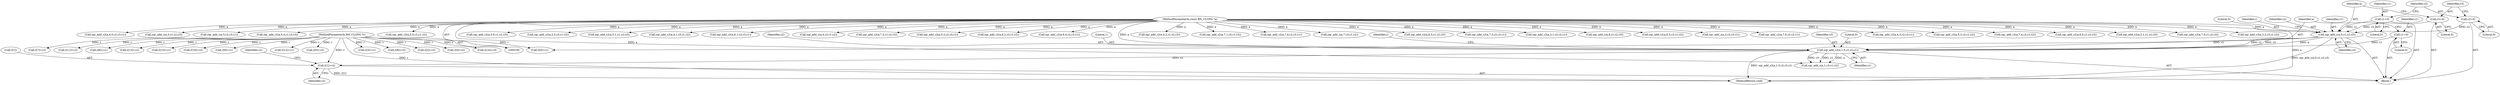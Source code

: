 digraph "0_openssl_a7a44ba55cb4f884c6bc9ceac90072dea38e66d0_2@array" {
"1000137" [label="(Call,r[1]=c2)"];
"1000130" [label="(Call,sqr_add_c2(a,1,0,c2,c3,c1))"];
"1000116" [label="(Call,sqr_add_c(a,0,c1,c2,c3))"];
"1000102" [label="(MethodParameterIn,const BN_ULONG *a)"];
"1000107" [label="(Call,c1=0)"];
"1000110" [label="(Call,c2=0)"];
"1000113" [label="(Call,c3=0)"];
"1000127" [label="(Call,c1=0)"];
"1000101" [label="(MethodParameterIn,BN_ULONG *r)"];
"1000287" [label="(Call,sqr_add_c2(a,6,1,c2,c3,c1))"];
"1000316" [label="(Call,sqr_add_c(a,4,c3,c1,c2))"];
"1000351" [label="(Call,sqr_add_c2(a,7,2,c1,c2,c3))"];
"1000110" [label="(Call,c2=0)"];
"1000294" [label="(Call,sqr_add_c2(a,5,2,c2,c3,c1))"];
"1000422" [label="(Call,r[11]=c3)"];
"1000108" [label="(Identifier,c1)"];
"1000131" [label="(Identifier,a)"];
"1000272" [label="(Call,r[6]=c1)"];
"1000107" [label="(Call,c1=0)"];
"1000329" [label="(Call,sqr_add_c2(a,6,2,c3,c1,c2))"];
"1000386" [label="(Call,sqr_add_c2(a,6,4,c2,c3,c1))"];
"1000114" [label="(Identifier,c3)"];
"1000482" [label="(MethodReturn,void)"];
"1000103" [label="(Block,)"];
"1000124" [label="(Identifier,r)"];
"1000251" [label="(Call,sqr_add_c2(a,4,2,c1,c2,c3))"];
"1000458" [label="(Call,r[13]=c2)"];
"1000336" [label="(Call,sqr_add_c2(a,7,1,c3,c1,c2))"];
"1000451" [label="(Call,sqr_add_c2(a,7,6,c2,c3,c1))"];
"1000466" [label="(Call,sqr_add_c(a,7,c3,c1,c2))"];
"1000139" [label="(Identifier,r)"];
"1000120" [label="(Identifier,c2)"];
"1000113" [label="(Call,c3=0)"];
"1000477" [label="(Call,r[15]=c1)"];
"1000358" [label="(Call,sqr_add_c2(a,6,3,c1,c2,c3))"];
"1000121" [label="(Identifier,c3)"];
"1000393" [label="(Call,sqr_add_c2(a,7,3,c2,c3,c1))"];
"1000194" [label="(Call,sqr_add_c2(a,3,1,c2,c3,c1))"];
"1000400" [label="(Call,r[10]=c2)"];
"1000130" [label="(Call,sqr_add_c2(a,1,0,c2,c3,c1))"];
"1000129" [label="(Literal,0)"];
"1000102" [label="(MethodParameterIn,const BN_ULONG *a)"];
"1000430" [label="(Call,sqr_add_c(a,6,c1,c2,c3))"];
"1000415" [label="(Call,sqr_add_c2(a,6,5,c3,c1,c2))"];
"1000188" [label="(Call,sqr_add_c(a,2,c2,c3,c1))"];
"1000128" [label="(Identifier,c1)"];
"1000101" [label="(MethodParameterIn,BN_ULONG *r)"];
"1000372" [label="(Call,r[9]=c1)"];
"1000280" [label="(Call,sqr_add_c2(a,7,0,c2,c3,c1))"];
"1000443" [label="(Call,r[12]=c1)"];
"1000119" [label="(Identifier,c1)"];
"1000122" [label="(Call,r[0]=c1)"];
"1000301" [label="(Call,sqr_add_c2(a,4,3,c2,c3,c1))"];
"1000322" [label="(Call,sqr_add_c2(a,5,3,c3,c1,c2))"];
"1000237" [label="(Call,r[5]=c3)"];
"1000408" [label="(Call,sqr_add_c2(a,7,4,c3,c1,c2))"];
"1000145" [label="(Call,sqr_add_c(a,1,c3,c1,c2))"];
"1000265" [label="(Call,sqr_add_c2(a,6,0,c1,c2,c3))"];
"1000180" [label="(Call,r[3]=c1)"];
"1000116" [label="(Call,sqr_add_c(a,0,c1,c2,c3))"];
"1000137" [label="(Call,r[1]=c2)"];
"1000173" [label="(Call,sqr_add_c2(a,2,1,c1,c2,c3))"];
"1000436" [label="(Call,sqr_add_c2(a,7,5,c1,c2,c3))"];
"1000127" [label="(Call,c1=0)"];
"1000118" [label="(Literal,0)"];
"1000115" [label="(Literal,0)"];
"1000343" [label="(Call,r[8]=c3)"];
"1000230" [label="(Call,sqr_add_c2(a,3,2,c3,c1,c2))"];
"1000158" [label="(Call,r[2]=c3)"];
"1000135" [label="(Identifier,c3)"];
"1000201" [label="(Call,sqr_add_c2(a,4,0,c2,c3,c1))"];
"1000138" [label="(Call,r[1])"];
"1000245" [label="(Call,sqr_add_c(a,3,c1,c2,c3))"];
"1000380" [label="(Call,sqr_add_c(a,5,c2,c3,c1))"];
"1000112" [label="(Literal,0)"];
"1000208" [label="(Call,r[4]=c2)"];
"1000117" [label="(Identifier,a)"];
"1000365" [label="(Call,sqr_add_c2(a,5,4,c1,c2,c3))"];
"1000109" [label="(Literal,0)"];
"1000216" [label="(Call,sqr_add_c2(a,5,0,c3,c1,c2))"];
"1000472" [label="(Call,r[14]=c3)"];
"1000166" [label="(Call,sqr_add_c2(a,3,0,c1,c2,c3))"];
"1000308" [label="(Call,r[7]=c2)"];
"1000151" [label="(Call,sqr_add_c2(a,2,0,c3,c1,c2))"];
"1000143" [label="(Identifier,c2)"];
"1000258" [label="(Call,sqr_add_c2(a,5,1,c1,c2,c3))"];
"1000132" [label="(Literal,1)"];
"1000141" [label="(Identifier,c2)"];
"1000133" [label="(Literal,0)"];
"1000223" [label="(Call,sqr_add_c2(a,4,1,c3,c1,c2))"];
"1000136" [label="(Identifier,c1)"];
"1000134" [label="(Identifier,c2)"];
"1000111" [label="(Identifier,c2)"];
"1000137" -> "1000103"  [label="AST: "];
"1000137" -> "1000141"  [label="CFG: "];
"1000138" -> "1000137"  [label="AST: "];
"1000141" -> "1000137"  [label="AST: "];
"1000143" -> "1000137"  [label="CFG: "];
"1000137" -> "1000482"  [label="DDG: r[1]"];
"1000130" -> "1000137"  [label="DDG: c2"];
"1000101" -> "1000137"  [label="DDG: r"];
"1000130" -> "1000103"  [label="AST: "];
"1000130" -> "1000136"  [label="CFG: "];
"1000131" -> "1000130"  [label="AST: "];
"1000132" -> "1000130"  [label="AST: "];
"1000133" -> "1000130"  [label="AST: "];
"1000134" -> "1000130"  [label="AST: "];
"1000135" -> "1000130"  [label="AST: "];
"1000136" -> "1000130"  [label="AST: "];
"1000139" -> "1000130"  [label="CFG: "];
"1000130" -> "1000482"  [label="DDG: sqr_add_c2(a,1,0,c2,c3,c1)"];
"1000116" -> "1000130"  [label="DDG: a"];
"1000116" -> "1000130"  [label="DDG: c2"];
"1000116" -> "1000130"  [label="DDG: c3"];
"1000102" -> "1000130"  [label="DDG: a"];
"1000127" -> "1000130"  [label="DDG: c1"];
"1000130" -> "1000145"  [label="DDG: a"];
"1000130" -> "1000145"  [label="DDG: c3"];
"1000130" -> "1000145"  [label="DDG: c1"];
"1000116" -> "1000103"  [label="AST: "];
"1000116" -> "1000121"  [label="CFG: "];
"1000117" -> "1000116"  [label="AST: "];
"1000118" -> "1000116"  [label="AST: "];
"1000119" -> "1000116"  [label="AST: "];
"1000120" -> "1000116"  [label="AST: "];
"1000121" -> "1000116"  [label="AST: "];
"1000124" -> "1000116"  [label="CFG: "];
"1000116" -> "1000482"  [label="DDG: sqr_add_c(a,0,c1,c2,c3)"];
"1000102" -> "1000116"  [label="DDG: a"];
"1000107" -> "1000116"  [label="DDG: c1"];
"1000110" -> "1000116"  [label="DDG: c2"];
"1000113" -> "1000116"  [label="DDG: c3"];
"1000116" -> "1000122"  [label="DDG: c1"];
"1000102" -> "1000100"  [label="AST: "];
"1000102" -> "1000482"  [label="DDG: a"];
"1000102" -> "1000145"  [label="DDG: a"];
"1000102" -> "1000151"  [label="DDG: a"];
"1000102" -> "1000166"  [label="DDG: a"];
"1000102" -> "1000173"  [label="DDG: a"];
"1000102" -> "1000188"  [label="DDG: a"];
"1000102" -> "1000194"  [label="DDG: a"];
"1000102" -> "1000201"  [label="DDG: a"];
"1000102" -> "1000216"  [label="DDG: a"];
"1000102" -> "1000223"  [label="DDG: a"];
"1000102" -> "1000230"  [label="DDG: a"];
"1000102" -> "1000245"  [label="DDG: a"];
"1000102" -> "1000251"  [label="DDG: a"];
"1000102" -> "1000258"  [label="DDG: a"];
"1000102" -> "1000265"  [label="DDG: a"];
"1000102" -> "1000280"  [label="DDG: a"];
"1000102" -> "1000287"  [label="DDG: a"];
"1000102" -> "1000294"  [label="DDG: a"];
"1000102" -> "1000301"  [label="DDG: a"];
"1000102" -> "1000316"  [label="DDG: a"];
"1000102" -> "1000322"  [label="DDG: a"];
"1000102" -> "1000329"  [label="DDG: a"];
"1000102" -> "1000336"  [label="DDG: a"];
"1000102" -> "1000351"  [label="DDG: a"];
"1000102" -> "1000358"  [label="DDG: a"];
"1000102" -> "1000365"  [label="DDG: a"];
"1000102" -> "1000380"  [label="DDG: a"];
"1000102" -> "1000386"  [label="DDG: a"];
"1000102" -> "1000393"  [label="DDG: a"];
"1000102" -> "1000408"  [label="DDG: a"];
"1000102" -> "1000415"  [label="DDG: a"];
"1000102" -> "1000430"  [label="DDG: a"];
"1000102" -> "1000436"  [label="DDG: a"];
"1000102" -> "1000451"  [label="DDG: a"];
"1000102" -> "1000466"  [label="DDG: a"];
"1000107" -> "1000103"  [label="AST: "];
"1000107" -> "1000109"  [label="CFG: "];
"1000108" -> "1000107"  [label="AST: "];
"1000109" -> "1000107"  [label="AST: "];
"1000111" -> "1000107"  [label="CFG: "];
"1000110" -> "1000103"  [label="AST: "];
"1000110" -> "1000112"  [label="CFG: "];
"1000111" -> "1000110"  [label="AST: "];
"1000112" -> "1000110"  [label="AST: "];
"1000114" -> "1000110"  [label="CFG: "];
"1000113" -> "1000103"  [label="AST: "];
"1000113" -> "1000115"  [label="CFG: "];
"1000114" -> "1000113"  [label="AST: "];
"1000115" -> "1000113"  [label="AST: "];
"1000117" -> "1000113"  [label="CFG: "];
"1000127" -> "1000103"  [label="AST: "];
"1000127" -> "1000129"  [label="CFG: "];
"1000128" -> "1000127"  [label="AST: "];
"1000129" -> "1000127"  [label="AST: "];
"1000131" -> "1000127"  [label="CFG: "];
"1000101" -> "1000100"  [label="AST: "];
"1000101" -> "1000482"  [label="DDG: r"];
"1000101" -> "1000122"  [label="DDG: r"];
"1000101" -> "1000158"  [label="DDG: r"];
"1000101" -> "1000180"  [label="DDG: r"];
"1000101" -> "1000208"  [label="DDG: r"];
"1000101" -> "1000237"  [label="DDG: r"];
"1000101" -> "1000272"  [label="DDG: r"];
"1000101" -> "1000308"  [label="DDG: r"];
"1000101" -> "1000343"  [label="DDG: r"];
"1000101" -> "1000372"  [label="DDG: r"];
"1000101" -> "1000400"  [label="DDG: r"];
"1000101" -> "1000422"  [label="DDG: r"];
"1000101" -> "1000443"  [label="DDG: r"];
"1000101" -> "1000458"  [label="DDG: r"];
"1000101" -> "1000472"  [label="DDG: r"];
"1000101" -> "1000477"  [label="DDG: r"];
}
